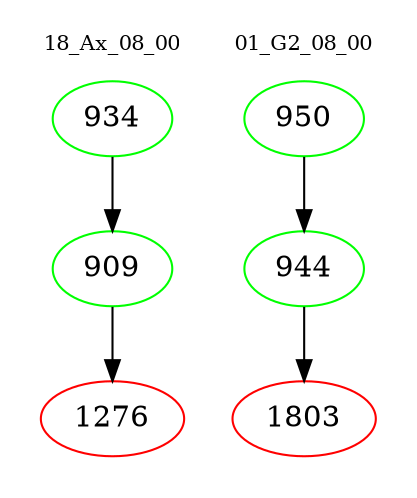 digraph{
subgraph cluster_0 {
color = white
label = "18_Ax_08_00";
fontsize=10;
T0_934 [label="934", color="green"]
T0_934 -> T0_909 [color="black"]
T0_909 [label="909", color="green"]
T0_909 -> T0_1276 [color="black"]
T0_1276 [label="1276", color="red"]
}
subgraph cluster_1 {
color = white
label = "01_G2_08_00";
fontsize=10;
T1_950 [label="950", color="green"]
T1_950 -> T1_944 [color="black"]
T1_944 [label="944", color="green"]
T1_944 -> T1_1803 [color="black"]
T1_1803 [label="1803", color="red"]
}
}
